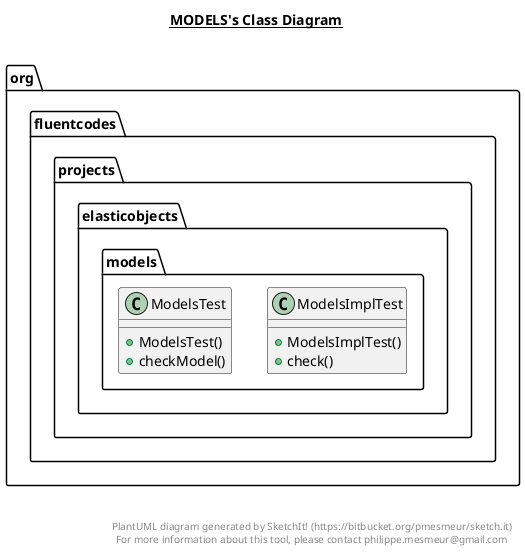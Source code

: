 @startuml

title __MODELS's Class Diagram__\n

  package org.fluentcodes.projects.elasticobjects {
    package org.fluentcodes.projects.elasticobjects.models {
      class ModelsImplTest {
          + ModelsImplTest()
          + check()
      }
    }
  }
  

  package org.fluentcodes.projects.elasticobjects {
    package org.fluentcodes.projects.elasticobjects.models {
      class ModelsTest {
          + ModelsTest()
          + checkModel()
      }
    }
  }
  



right footer


PlantUML diagram generated by SketchIt! (https://bitbucket.org/pmesmeur/sketch.it)
For more information about this tool, please contact philippe.mesmeur@gmail.com
endfooter

@enduml
